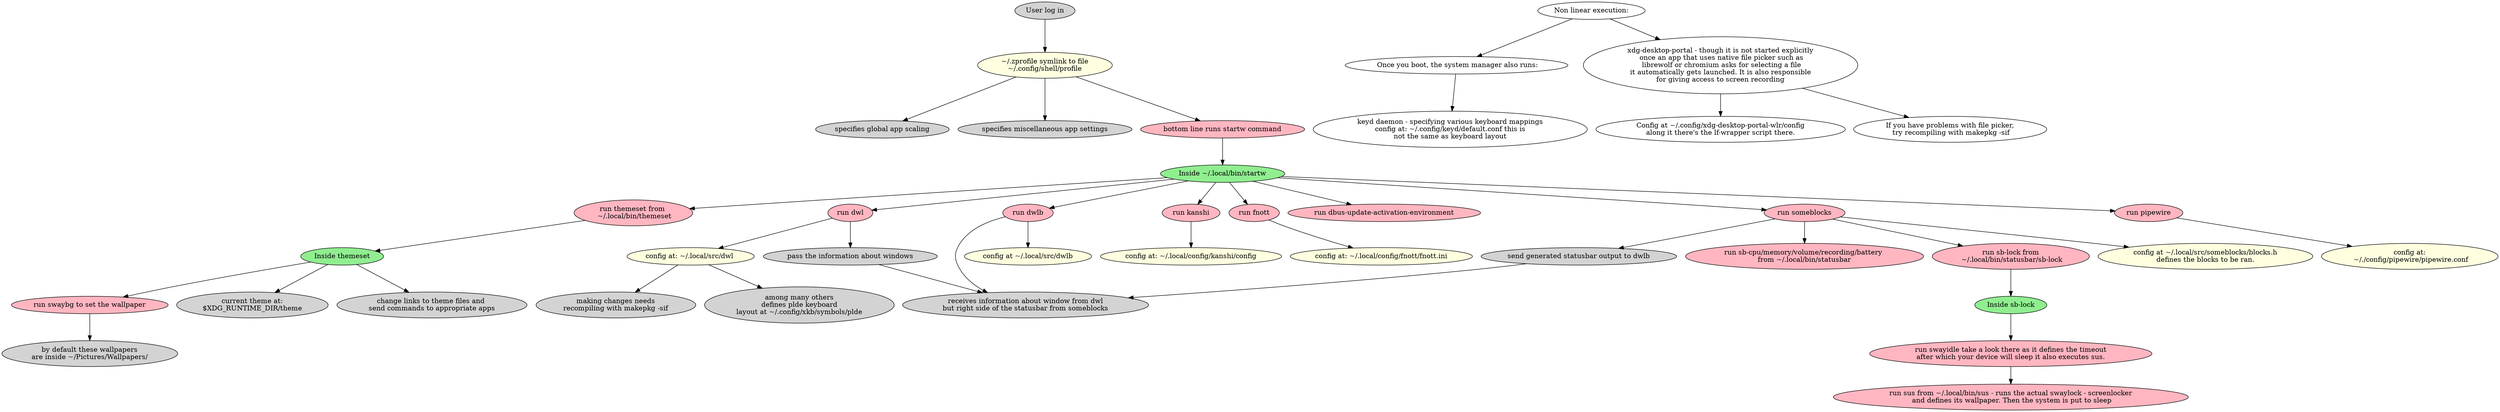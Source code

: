 digraph {
    n1 [label="User log in", style="filled" fillcolor="lightgray" ]
    n2 [label="~/.zprofile symlink to file\n~/.config/shell/profile", style="filled" fillcolor="lightyellow"]
    scaling [label="specifies global app scaling", style="filled" fillcolor="lightgray"]
    miscellaneous [label="specifies miscellaneous app settings", style="filled" fillcolor="lightgray"]
    n3 [label="bottom line runs startw command", style="filled" fillcolor="lightpink"]
    n4 [label="Inside ~/.local/bin/startw", style="filled" fillcolor="lightgreen"]

    subgraph {
        label="Inside someblocks"
        sbsend [label="send generated statusbar output to dwlb", style="filled" fillcolor="lightgray"]
        sbother [label="run sb-cpu/memory/volume/recording/battery \nfrom ~/.local/bin/statusbar", style="filled" fillcolor="lightpink"]
        sblock [label="run sb-lock from\n ~/.local/bin/statusbar/sb-lock", style="filled" fillcolor="lightpink"]
        sblockinside [label="Inside sb-lock", style="filled" fillcolor="lightgreen"]
        sblockinfo [label="run swayidle take a look there as it defines the timeout\nafter which your device will sleep it also executes sus.", style="filled" fillcolor="lightpink"]
        sblock -> sblockinside
        sblockinside -> sblockinfo
        sblockinfo -> sus
        sus [label="run sus from ~/.local/bin/sus - runs the actual swaylock - screenlocker\n and defines its wallpaper. Then the system is put to sleep", style="filled" fillcolor="lightpink"]
    subgraph {
        label="Inside themeset"
        themeset [label="run themeset from \n ~/.local/bin/themeset", style="filled" fillcolor="lightpink"]
        themesetinside [label="Inside themeset", style="filled" fillcolor="lightgreen"]
        setwallpaper [label="run swaybg to set the wallpaper", style="filled" fillcolor="lightpink"]
        setwallpaperpath [label="by default these wallpapers\nare inside ~/Pictures/Wallpapers/", style="filled" fillcolor="lightgray"]
        currenttheme [label="current theme at:\n$XDG_RUNTIME_DIR/theme", style="filled" fillcolor="lightgray"]
        themeapps [label="change links to theme files and \nsend commands to appropriate apps", style="filled" fillcolor="lightgray"]
        themeset -> themesetinside
        themesetinside -> setwallpaper
        themesetinside -> currenttheme
        themesetinside -> themeapps
        setwallpaper -> setwallpaperpath
    }

    }
    subgraph {
        label="Inside startw"

        dwl [label="run dwl" , style="filled" fillcolor="lightpink"]
        dwlconf [label="config at: ~/.local/src/dwl " , style="filled" fillcolor="lightyellow"]
        dwlconfrecomp [label="making changes needs\nrecompiling with makepkg -sif" , style="filled" fillcolor="lightgray"]
        dwlxkbkeymapath [label="among many others\n defines plde keyboard \nlayout at ~/.config/xkb/symbols/plde", style="filled" fillcolor="lightgray"]

        dwl -> dwlconf
        dwlconf -> dwlxkbkeymapath
        dwlconf -> dwlconfrecomp
        dwlpass [label="pass the information about windows", style="filled" fillcolor="lightgray" ]
        dwl -> dwlpass
        dwlpass -> dwlbreceive
        dwlb [label="run dwlb" , style="filled" fillcolor="lightpink"]
        dwlbconf [label="config at ~/.local/src/dwlb" , style="filled" fillcolor="lightyellow"]
        dwlbreceive [label="receives information about window from dwl\nbut right side of the statusbar from someblocks" , style="filled" fillcolor="lightgray"]
        dwlb -> dwlbconf
        dwlb -> dwlbreceive
        kanshi [label="run kanshi", style="filled" fillcolor="lightpink"]
        kanshiconf [label="config at: ~/.local/config/kanshi/config", style="filled" fillcolor="lightyellow"]
        kanshi->kanshiconf




        fnott [label="run fnott", style="filled" fillcolor="lightpink"]
        fnottconf [label="config at: ~/.local/config/fnott/fnott.ini", style="filled" fillcolor="lightyellow"]
        fnott->fnottconf

        dbus [label="run dbus-update-activation-environment", style="filled" fillcolor="lightpink"]
        someblocks [label="run someblocks", style="filled" fillcolor="lightpink"]
        someblocksconf [label="config at ~/.local/src/someblocks/blocks.h\ndefines the blocks to be ran.", style="filled" fillcolor="lightyellow"]

        pipewire [label="run pipewire", style="filled" fillcolor="lightpink"]
        pipewireconf [label="config at:\n ~/./config/pipewire/pipewire.conf", style="filled" fillcolor="lightyellow"]
        pipewire -> pipewireconf

        someblocks -> sbsend
        someblocks -> someblocksconf
        someblocks -> sbother
        someblocks -> sblock
        sbsend -> dwlbreceive


    }

    n1 -> n2
    n2 -> n3
    n2 -> miscellaneous
    n2 -> scaling
    n3 -> n4
    n4 -> dwl
    n4 -> dwlb
    n4 -> pipewire
    n4 -> themeset
    n4 -> kanshi
    n4 -> fnott
    n4 -> someblocks
    n4 -> dbus

subgraph {

        nonlinear [label="Non linear execution:"]
    servicemanager [label=" Once you boot, the system manager also runs:"]
    keyd [label="keyd daemon - specifying various keyboard mappings\nconfig at: ~/.config/keyd/default.conf this is\nnot the same as keyboard layout"]
    xdgportal [label="xdg-desktop-portal - though it is not started explicitly\n once an app that uses native file picker such as\n librewolf or chromium asks for selecting a file\nit automatically gets launched. It is also responsible\nfor giving access to screen recording"]
    xdgportalconf [label="Config at ~/.config/xdg-desktop-portal-wlr/config\nalong it there's the lf-wrapper script there."]
    xdgportal -> xdgportalfix
    xdgportal -> xdgportalconf
    xdgportalfix [label="If you have problems with file picker,\n try recompiling with makepkg -sif"]
    nonlinear -> servicemanager
    servicemanager -> keyd
    nonlinear -> xdgportal

}
}

